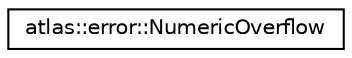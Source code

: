 digraph "Graphical Class Hierarchy"
{
  edge [fontname="Helvetica",fontsize="10",labelfontname="Helvetica",labelfontsize="10"];
  node [fontname="Helvetica",fontsize="10",shape=record];
  rankdir="LR";
  Node1 [label="atlas::error::NumericOverflow",height=0.2,width=0.4,color="black", fillcolor="white", style="filled",URL="$structatlas_1_1error_1_1NumericOverflow.html"];
}
